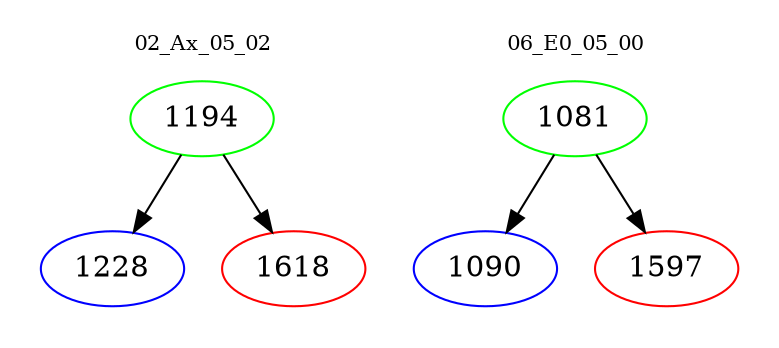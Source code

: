 digraph{
subgraph cluster_0 {
color = white
label = "02_Ax_05_02";
fontsize=10;
T0_1194 [label="1194", color="green"]
T0_1194 -> T0_1228 [color="black"]
T0_1228 [label="1228", color="blue"]
T0_1194 -> T0_1618 [color="black"]
T0_1618 [label="1618", color="red"]
}
subgraph cluster_1 {
color = white
label = "06_E0_05_00";
fontsize=10;
T1_1081 [label="1081", color="green"]
T1_1081 -> T1_1090 [color="black"]
T1_1090 [label="1090", color="blue"]
T1_1081 -> T1_1597 [color="black"]
T1_1597 [label="1597", color="red"]
}
}
